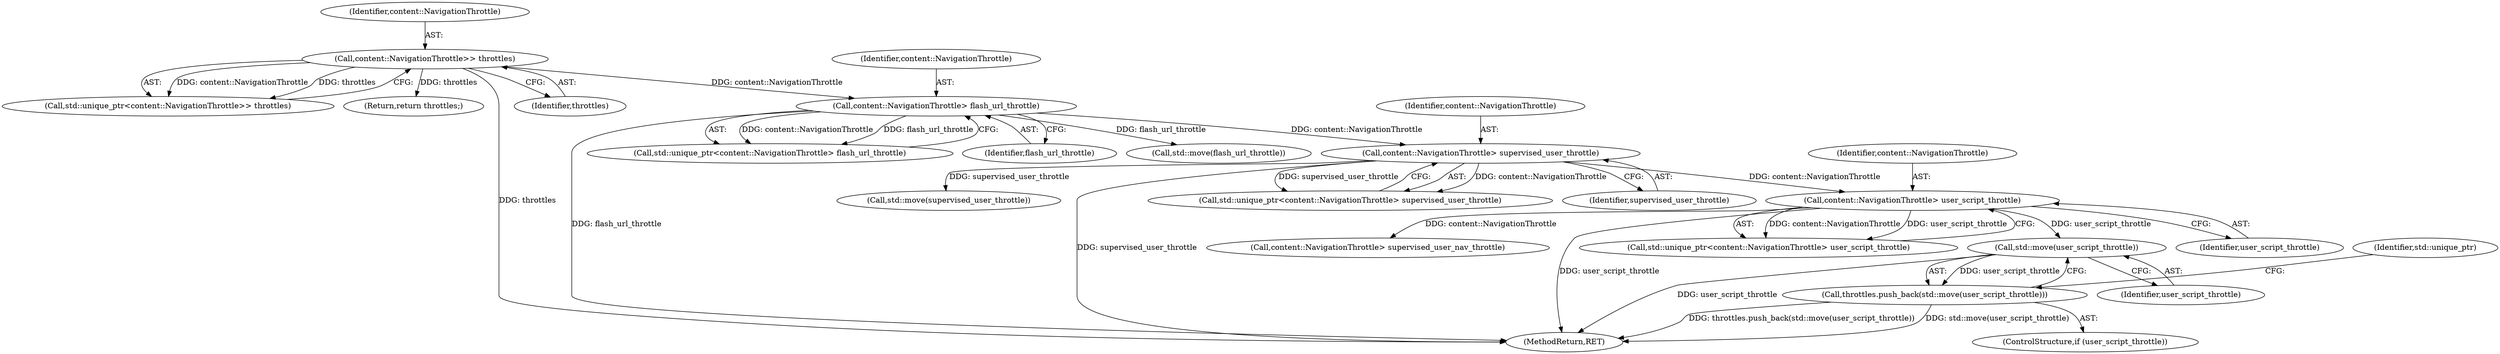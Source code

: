 digraph "0_Chrome_5bb223676defeba9c44a5ce42460c86e24561e73@API" {
"1000200" [label="(Call,std::move(user_script_throttle))"];
"1000192" [label="(Call,content::NavigationThrottle> user_script_throttle)"];
"1000132" [label="(Call,content::NavigationThrottle> supervised_user_throttle)"];
"1000119" [label="(Call,content::NavigationThrottle> flash_url_throttle)"];
"1000107" [label="(Call,content::NavigationThrottle>> throttles)"];
"1000199" [label="(Call,throttles.push_back(std::move(user_script_throttle)))"];
"1000121" [label="(Identifier,flash_url_throttle)"];
"1000193" [label="(Identifier,content::NavigationThrottle)"];
"1000204" [label="(Identifier,std::unique_ptr)"];
"1000107" [label="(Call,content::NavigationThrottle>> throttles)"];
"1000201" [label="(Identifier,user_script_throttle)"];
"1000132" [label="(Call,content::NavigationThrottle> supervised_user_throttle)"];
"1000130" [label="(Call,std::unique_ptr<content::NavigationThrottle> supervised_user_throttle)"];
"1000105" [label="(Call,std::unique_ptr<content::NavigationThrottle>> throttles)"];
"1000140" [label="(Call,std::move(supervised_user_throttle))"];
"1000194" [label="(Identifier,user_script_throttle)"];
"1000395" [label="(Return,return throttles;)"];
"1000199" [label="(Call,throttles.push_back(std::move(user_script_throttle)))"];
"1000205" [label="(Call,content::NavigationThrottle> supervised_user_nav_throttle)"];
"1000200" [label="(Call,std::move(user_script_throttle))"];
"1000397" [label="(MethodReturn,RET)"];
"1000133" [label="(Identifier,content::NavigationThrottle)"];
"1000197" [label="(ControlStructure,if (user_script_throttle))"];
"1000119" [label="(Call,content::NavigationThrottle> flash_url_throttle)"];
"1000120" [label="(Identifier,content::NavigationThrottle)"];
"1000117" [label="(Call,std::unique_ptr<content::NavigationThrottle> flash_url_throttle)"];
"1000127" [label="(Call,std::move(flash_url_throttle))"];
"1000109" [label="(Identifier,throttles)"];
"1000108" [label="(Identifier,content::NavigationThrottle)"];
"1000190" [label="(Call,std::unique_ptr<content::NavigationThrottle> user_script_throttle)"];
"1000192" [label="(Call,content::NavigationThrottle> user_script_throttle)"];
"1000134" [label="(Identifier,supervised_user_throttle)"];
"1000200" -> "1000199"  [label="AST: "];
"1000200" -> "1000201"  [label="CFG: "];
"1000201" -> "1000200"  [label="AST: "];
"1000199" -> "1000200"  [label="CFG: "];
"1000200" -> "1000397"  [label="DDG: user_script_throttle"];
"1000200" -> "1000199"  [label="DDG: user_script_throttle"];
"1000192" -> "1000200"  [label="DDG: user_script_throttle"];
"1000192" -> "1000190"  [label="AST: "];
"1000192" -> "1000194"  [label="CFG: "];
"1000193" -> "1000192"  [label="AST: "];
"1000194" -> "1000192"  [label="AST: "];
"1000190" -> "1000192"  [label="CFG: "];
"1000192" -> "1000397"  [label="DDG: user_script_throttle"];
"1000192" -> "1000190"  [label="DDG: content::NavigationThrottle"];
"1000192" -> "1000190"  [label="DDG: user_script_throttle"];
"1000132" -> "1000192"  [label="DDG: content::NavigationThrottle"];
"1000192" -> "1000205"  [label="DDG: content::NavigationThrottle"];
"1000132" -> "1000130"  [label="AST: "];
"1000132" -> "1000134"  [label="CFG: "];
"1000133" -> "1000132"  [label="AST: "];
"1000134" -> "1000132"  [label="AST: "];
"1000130" -> "1000132"  [label="CFG: "];
"1000132" -> "1000397"  [label="DDG: supervised_user_throttle"];
"1000132" -> "1000130"  [label="DDG: content::NavigationThrottle"];
"1000132" -> "1000130"  [label="DDG: supervised_user_throttle"];
"1000119" -> "1000132"  [label="DDG: content::NavigationThrottle"];
"1000132" -> "1000140"  [label="DDG: supervised_user_throttle"];
"1000119" -> "1000117"  [label="AST: "];
"1000119" -> "1000121"  [label="CFG: "];
"1000120" -> "1000119"  [label="AST: "];
"1000121" -> "1000119"  [label="AST: "];
"1000117" -> "1000119"  [label="CFG: "];
"1000119" -> "1000397"  [label="DDG: flash_url_throttle"];
"1000119" -> "1000117"  [label="DDG: content::NavigationThrottle"];
"1000119" -> "1000117"  [label="DDG: flash_url_throttle"];
"1000107" -> "1000119"  [label="DDG: content::NavigationThrottle"];
"1000119" -> "1000127"  [label="DDG: flash_url_throttle"];
"1000107" -> "1000105"  [label="AST: "];
"1000107" -> "1000109"  [label="CFG: "];
"1000108" -> "1000107"  [label="AST: "];
"1000109" -> "1000107"  [label="AST: "];
"1000105" -> "1000107"  [label="CFG: "];
"1000107" -> "1000397"  [label="DDG: throttles"];
"1000107" -> "1000105"  [label="DDG: content::NavigationThrottle"];
"1000107" -> "1000105"  [label="DDG: throttles"];
"1000107" -> "1000395"  [label="DDG: throttles"];
"1000199" -> "1000197"  [label="AST: "];
"1000204" -> "1000199"  [label="CFG: "];
"1000199" -> "1000397"  [label="DDG: std::move(user_script_throttle)"];
"1000199" -> "1000397"  [label="DDG: throttles.push_back(std::move(user_script_throttle))"];
}
